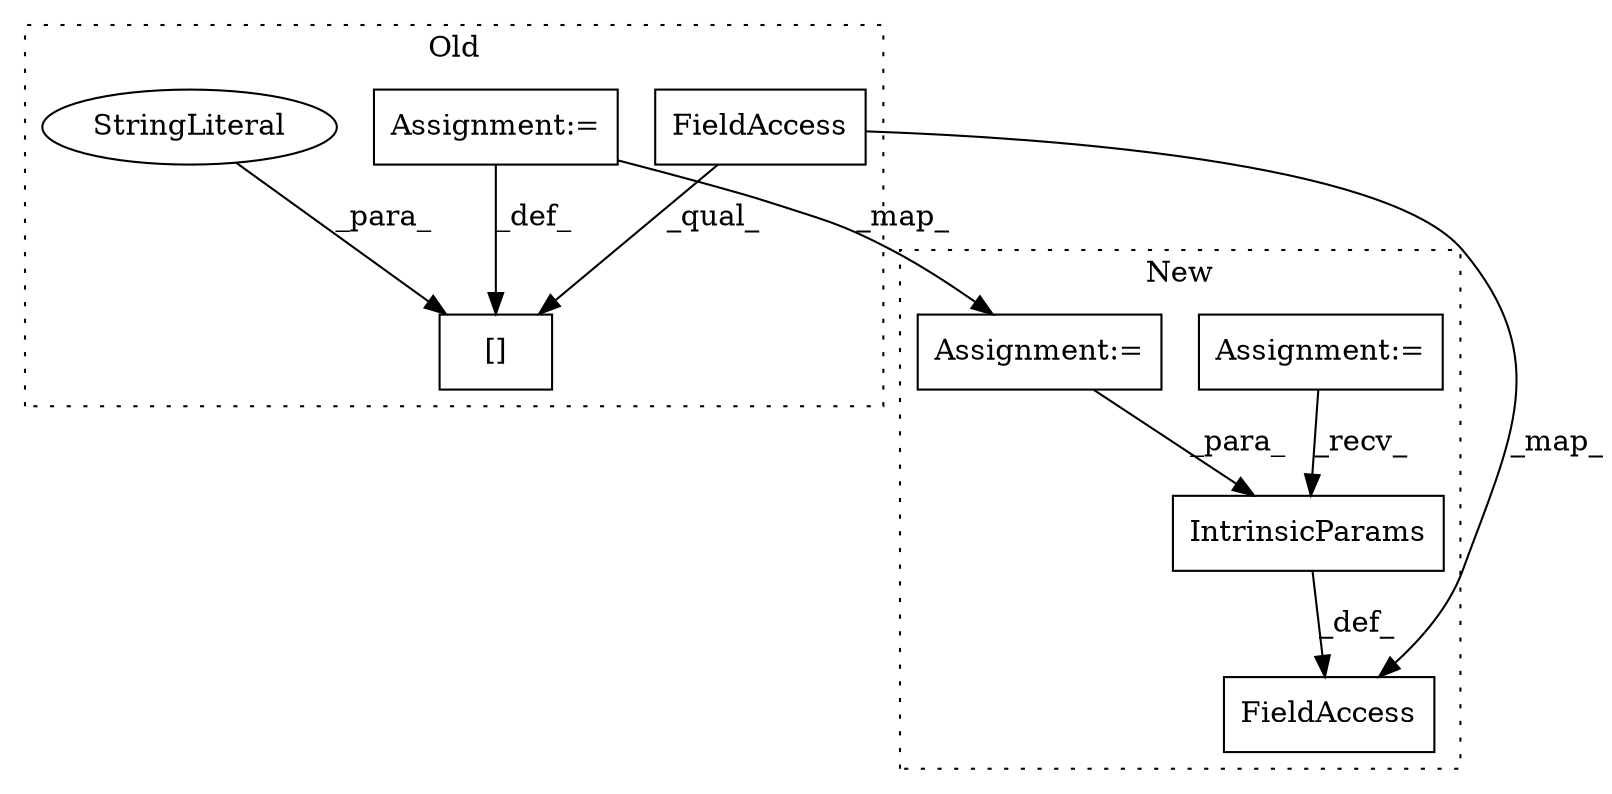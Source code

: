 digraph G {
subgraph cluster0 {
1 [label="[]" a="2" s="14535,14556" l="16,1" shape="box"];
3 [label="StringLiteral" a="45" s="14551" l="5" shape="ellipse"];
5 [label="FieldAccess" a="22" s="14535" l="15" shape="box"];
7 [label="Assignment:=" a="7" s="14389" l="1" shape="box"];
label = "Old";
style="dotted";
}
subgraph cluster1 {
2 [label="IntrinsicParams" a="32" s="14552,14585" l="16,1" shape="box"];
4 [label="Assignment:=" a="7" s="14246" l="14" shape="box"];
6 [label="FieldAccess" a="22" s="14521" l="15" shape="box"];
8 [label="Assignment:=" a="7" s="14314" l="1" shape="box"];
label = "New";
style="dotted";
}
2 -> 6 [label="_def_"];
3 -> 1 [label="_para_"];
4 -> 2 [label="_recv_"];
5 -> 6 [label="_map_"];
5 -> 1 [label="_qual_"];
7 -> 1 [label="_def_"];
7 -> 8 [label="_map_"];
8 -> 2 [label="_para_"];
}